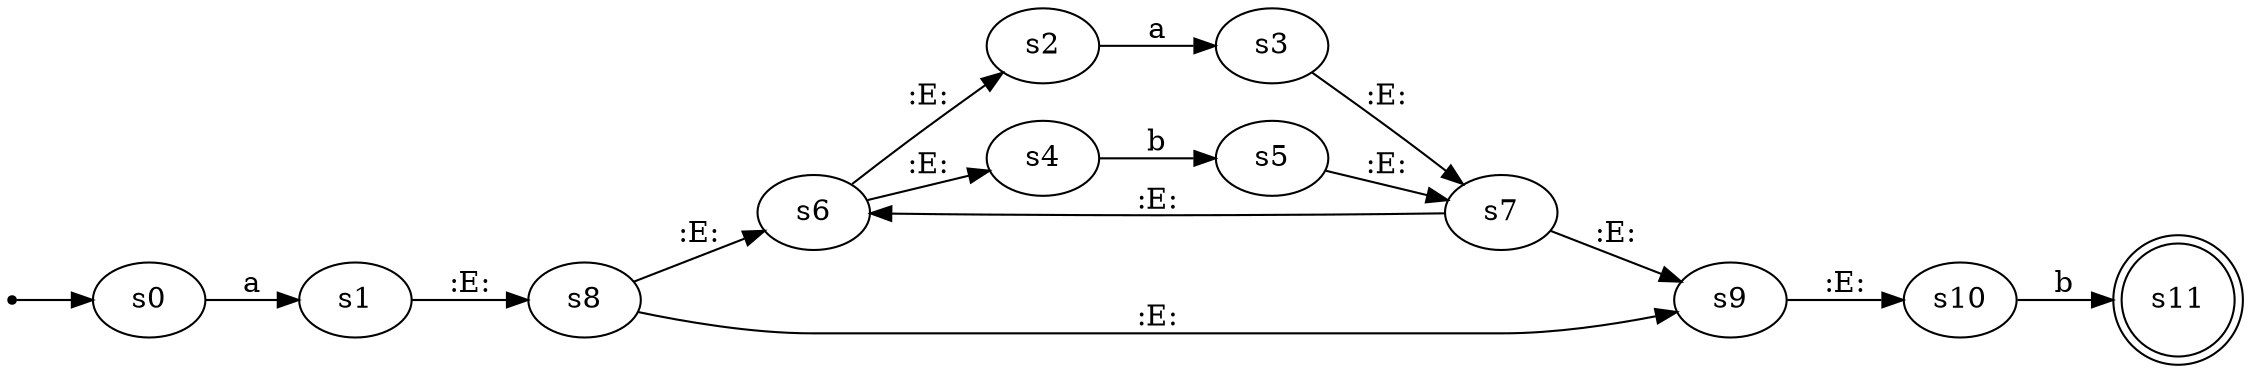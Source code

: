 digraph "graph" {
rankdir = LR;
start [shape=point]
start -> s0
s11[shape= doublecircle]
s0 -> s1 [label= "a"]
s2 -> s3 [label= "a"]
s4 -> s5 [label= "b"]
s6 -> s2 [label= ":E:"]
s6 -> s4 [label= ":E:"]
s3 -> s7 [label= ":E:"]
s5 -> s7 [label= ":E:"]
s8 -> s9 [label= ":E:"]
s8 -> s6 [label= ":E:"]
s7 -> s9 [label= ":E:"]
s7 -> s6 [label= ":E:"]
s1 -> s8 [label= ":E:"]
s10 -> s11 [label= "b"]
s9 -> s10 [label= ":E:"]
}